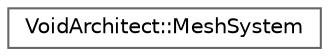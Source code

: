 digraph "Graphical Class Hierarchy"
{
 // LATEX_PDF_SIZE
  bgcolor="transparent";
  edge [fontname=Helvetica,fontsize=10,labelfontname=Helvetica,labelfontsize=10];
  node [fontname=Helvetica,fontsize=10,shape=box,height=0.2,width=0.4];
  rankdir="LR";
  Node0 [id="Node000000",label="VoidArchitect::MeshSystem",height=0.2,width=0.4,color="grey40", fillcolor="white", style="filled",URL="$class_void_architect_1_1_mesh_system.html",tooltip=" "];
}
